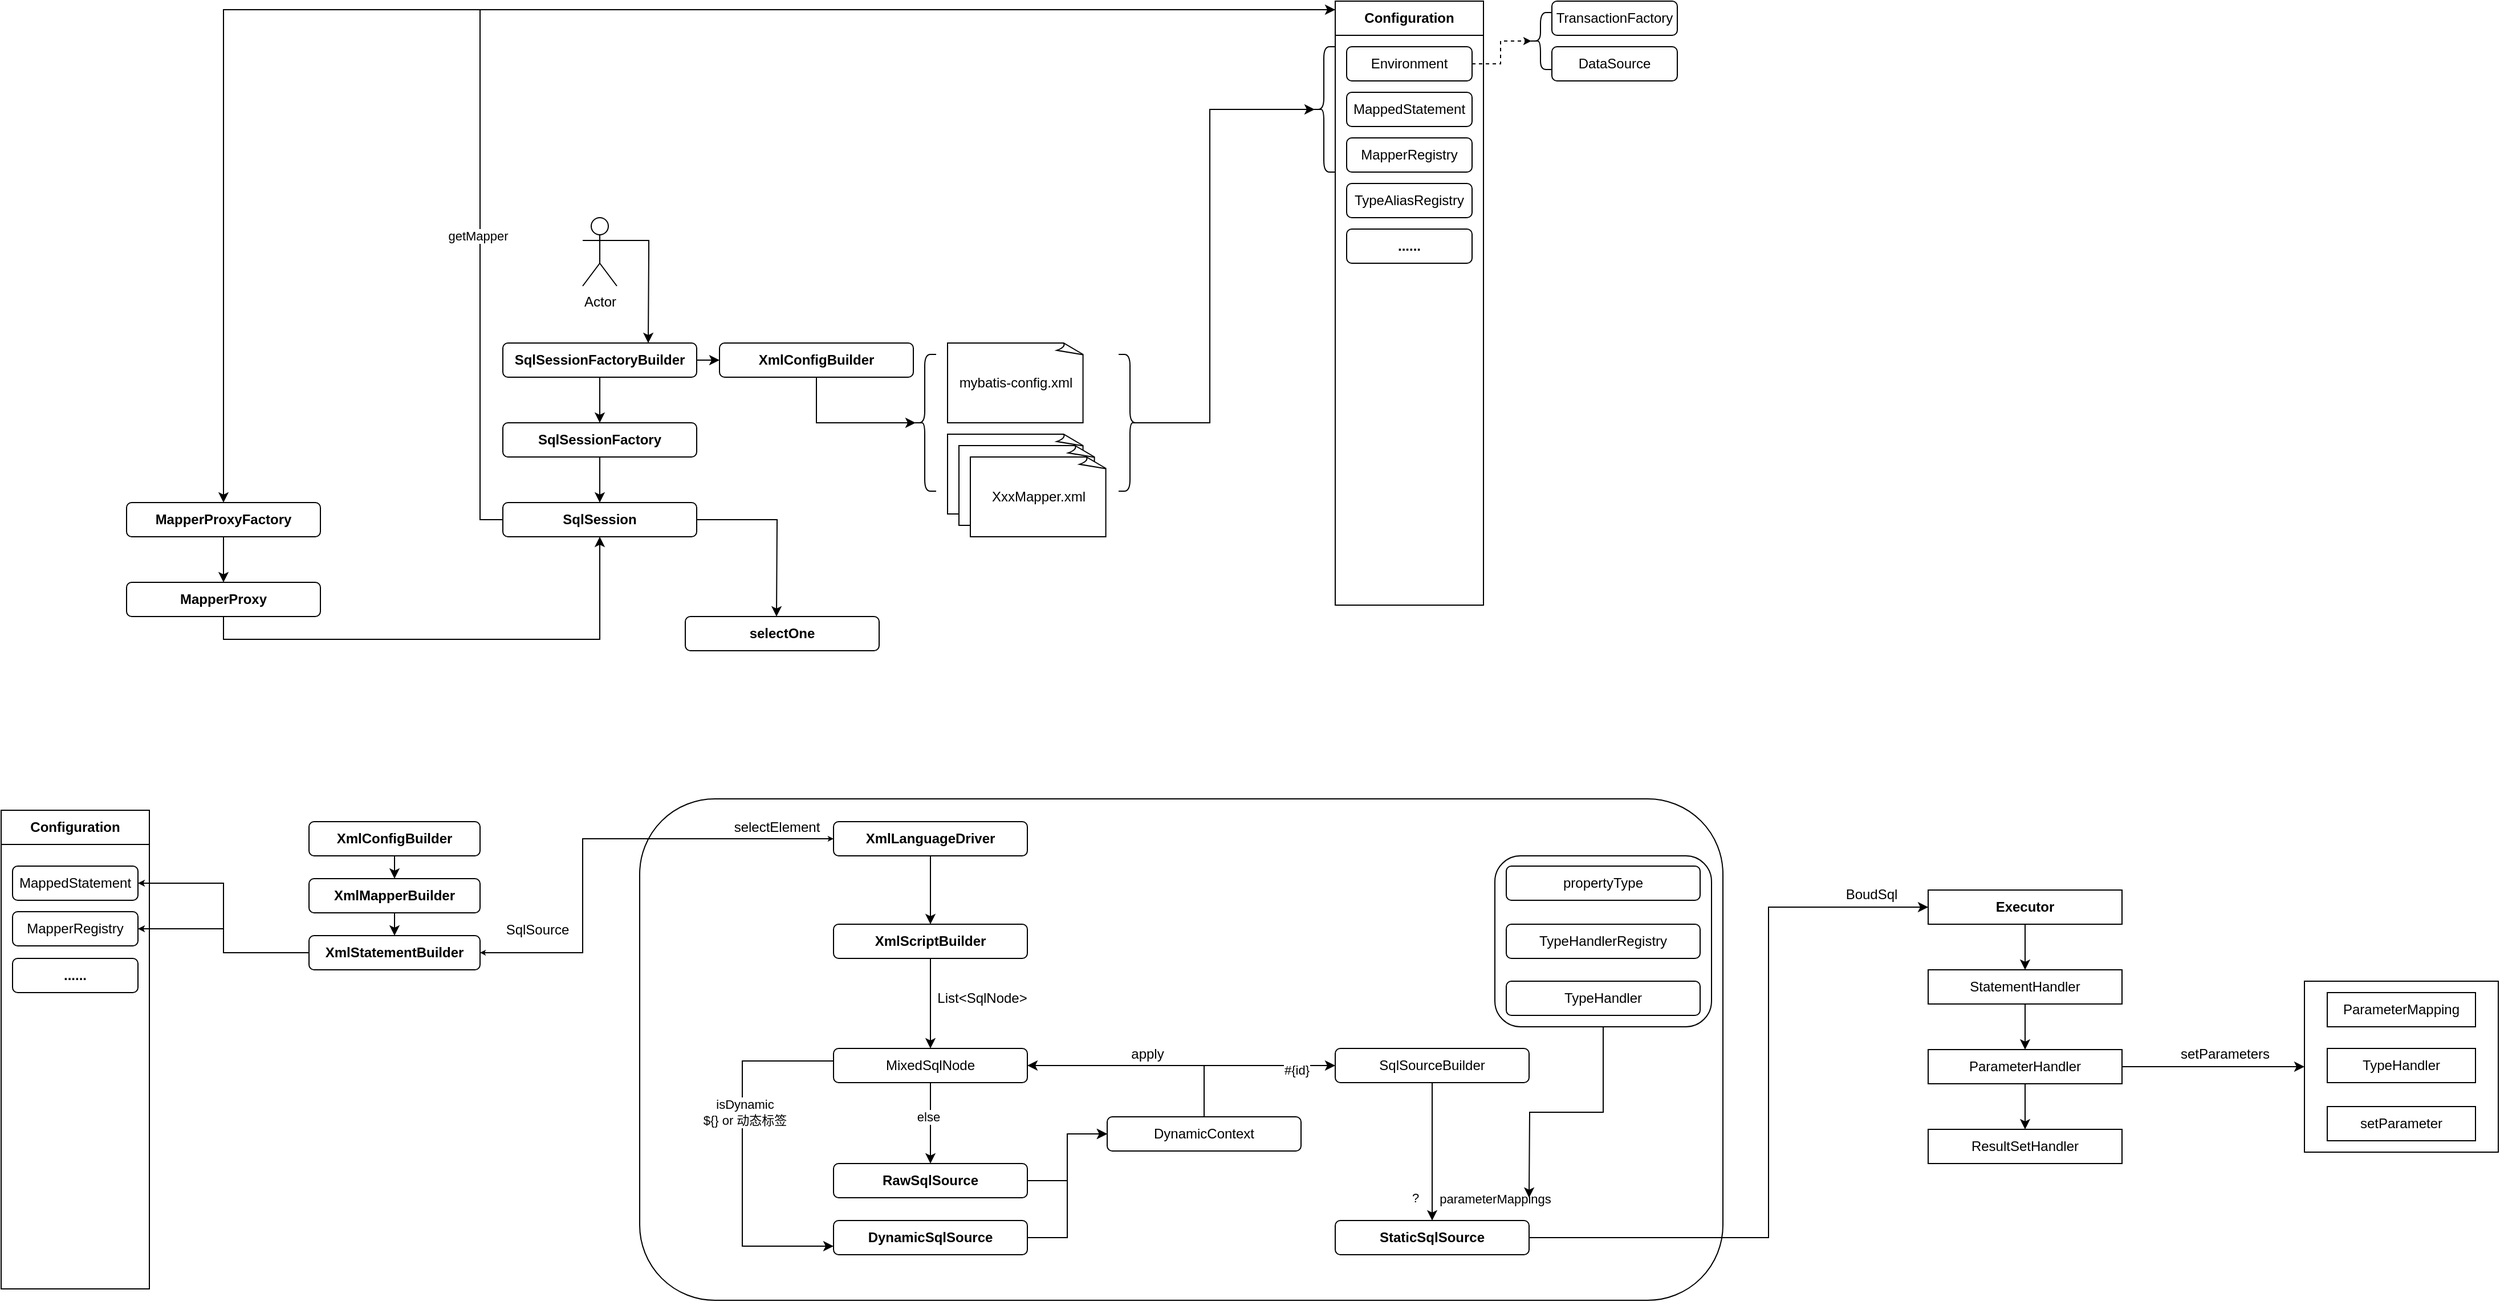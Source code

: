 <mxfile version="24.2.1" type="github">
  <diagram name="Page-1" id="2YBvvXClWsGukQMizWep">
    <mxGraphModel dx="3137" dy="1373" grid="1" gridSize="10" guides="1" tooltips="1" connect="1" arrows="1" fold="1" page="1" pageScale="1" pageWidth="850" pageHeight="1100" math="0" shadow="0">
      <root>
        <mxCell id="0" />
        <mxCell id="1" parent="0" />
        <mxCell id="CANW3-4VrP48GN7m0VIp-19" value="" style="verticalLabelPosition=bottom;verticalAlign=top;html=1;shape=mxgraph.basic.rect;fillColor2=none;strokeWidth=1;size=20;indent=5;" vertex="1" parent="1">
          <mxGeometry x="-330" y="790" width="130" height="390" as="geometry" />
        </mxCell>
        <mxCell id="CANW3-4VrP48GN7m0VIp-21" value="MappedStatement" style="rounded=1;whiteSpace=wrap;html=1;" vertex="1" parent="1">
          <mxGeometry x="-320" y="809" width="110" height="30" as="geometry" />
        </mxCell>
        <mxCell id="CANW3-4VrP48GN7m0VIp-22" value="MapperRegistry" style="rounded=1;whiteSpace=wrap;html=1;" vertex="1" parent="1">
          <mxGeometry x="-320" y="849" width="110" height="30" as="geometry" />
        </mxCell>
        <mxCell id="CANW3-4VrP48GN7m0VIp-26" value="&lt;b&gt;......&lt;/b&gt;" style="rounded=1;whiteSpace=wrap;html=1;" vertex="1" parent="1">
          <mxGeometry x="-320" y="890" width="110" height="30" as="geometry" />
        </mxCell>
        <mxCell id="HPmOz7iuE5RpzU_WbBUe-19" value="" style="rounded=1;whiteSpace=wrap;html=1;fillColor=none;" parent="1" vertex="1">
          <mxGeometry x="230" y="750" width="950" height="440" as="geometry" />
        </mxCell>
        <mxCell id="s4_db3RRF_GfCDhbXJha-46" style="edgeStyle=orthogonalEdgeStyle;rounded=0;orthogonalLoop=1;jettySize=auto;html=1;exitX=1;exitY=0.333;exitDx=0;exitDy=0;exitPerimeter=0;entryX=0.75;entryY=0;entryDx=0;entryDy=0;" parent="1" source="s4_db3RRF_GfCDhbXJha-1" target="s4_db3RRF_GfCDhbXJha-16" edge="1">
          <mxGeometry relative="1" as="geometry">
            <Array as="points">
              <mxPoint x="238" y="260" />
              <mxPoint x="238" y="270" />
            </Array>
          </mxGeometry>
        </mxCell>
        <mxCell id="s4_db3RRF_GfCDhbXJha-1" value="Actor" style="shape=umlActor;verticalLabelPosition=bottom;verticalAlign=top;html=1;outlineConnect=0;" parent="1" vertex="1">
          <mxGeometry x="180" y="240" width="30" height="60" as="geometry" />
        </mxCell>
        <mxCell id="s4_db3RRF_GfCDhbXJha-7" value="" style="verticalLabelPosition=bottom;verticalAlign=top;html=1;shape=mxgraph.basic.rect;fillColor2=none;strokeWidth=1;size=20;indent=5;" parent="1" vertex="1">
          <mxGeometry x="840" y="80" width="130" height="500" as="geometry" />
        </mxCell>
        <mxCell id="s4_db3RRF_GfCDhbXJha-40" style="edgeStyle=orthogonalEdgeStyle;rounded=0;orthogonalLoop=1;jettySize=auto;html=1;exitX=0;exitY=0.25;exitDx=0;exitDy=0;entryX=0.5;entryY=0;entryDx=0;entryDy=0;" parent="1" source="s4_db3RRF_GfCDhbXJha-9" target="s4_db3RRF_GfCDhbXJha-34" edge="1">
          <mxGeometry relative="1" as="geometry" />
        </mxCell>
        <mxCell id="s4_db3RRF_GfCDhbXJha-9" value="&lt;b&gt;Configuration&lt;/b&gt;" style="rounded=0;whiteSpace=wrap;html=1;" parent="1" vertex="1">
          <mxGeometry x="840" y="50" width="130" height="30" as="geometry" />
        </mxCell>
        <mxCell id="s4_db3RRF_GfCDhbXJha-10" value="MappedStatement" style="rounded=1;whiteSpace=wrap;html=1;" parent="1" vertex="1">
          <mxGeometry x="850" y="130" width="110" height="30" as="geometry" />
        </mxCell>
        <mxCell id="s4_db3RRF_GfCDhbXJha-11" value="MapperRegistry" style="rounded=1;whiteSpace=wrap;html=1;" parent="1" vertex="1">
          <mxGeometry x="850" y="170" width="110" height="30" as="geometry" />
        </mxCell>
        <mxCell id="s4_db3RRF_GfCDhbXJha-30" style="edgeStyle=orthogonalEdgeStyle;rounded=0;orthogonalLoop=1;jettySize=auto;html=1;exitX=1;exitY=0.5;exitDx=0;exitDy=0;entryX=0.1;entryY=0.5;entryDx=0;entryDy=0;entryPerimeter=0;strokeColor=default;dashed=1;endSize=4;startSize=4;" parent="1" source="s4_db3RRF_GfCDhbXJha-13" target="s4_db3RRF_GfCDhbXJha-31" edge="1">
          <mxGeometry relative="1" as="geometry">
            <mxPoint x="990" y="80" as="targetPoint" />
          </mxGeometry>
        </mxCell>
        <mxCell id="s4_db3RRF_GfCDhbXJha-13" value="Environment" style="rounded=1;whiteSpace=wrap;html=1;" parent="1" vertex="1">
          <mxGeometry x="850" y="90" width="110" height="30" as="geometry" />
        </mxCell>
        <mxCell id="s4_db3RRF_GfCDhbXJha-14" value="TypeAliasRegistry" style="rounded=1;whiteSpace=wrap;html=1;" parent="1" vertex="1">
          <mxGeometry x="850" y="210" width="110" height="30" as="geometry" />
        </mxCell>
        <mxCell id="s4_db3RRF_GfCDhbXJha-15" value="&lt;b&gt;......&lt;/b&gt;" style="rounded=1;whiteSpace=wrap;html=1;" parent="1" vertex="1">
          <mxGeometry x="850" y="250" width="110" height="30" as="geometry" />
        </mxCell>
        <mxCell id="s4_db3RRF_GfCDhbXJha-37" style="edgeStyle=orthogonalEdgeStyle;rounded=0;orthogonalLoop=1;jettySize=auto;html=1;exitX=0.5;exitY=1;exitDx=0;exitDy=0;entryX=0.5;entryY=0;entryDx=0;entryDy=0;" parent="1" source="s4_db3RRF_GfCDhbXJha-16" target="s4_db3RRF_GfCDhbXJha-32" edge="1">
          <mxGeometry relative="1" as="geometry" />
        </mxCell>
        <mxCell id="s4_db3RRF_GfCDhbXJha-48" style="edgeStyle=orthogonalEdgeStyle;rounded=0;orthogonalLoop=1;jettySize=auto;html=1;exitX=1;exitY=0.5;exitDx=0;exitDy=0;entryX=0;entryY=0.5;entryDx=0;entryDy=0;" parent="1" source="s4_db3RRF_GfCDhbXJha-16" target="s4_db3RRF_GfCDhbXJha-17" edge="1">
          <mxGeometry relative="1" as="geometry" />
        </mxCell>
        <mxCell id="s4_db3RRF_GfCDhbXJha-16" value="&lt;b&gt;SqlSessionFactoryBuilder&lt;/b&gt;" style="rounded=1;whiteSpace=wrap;html=1;" parent="1" vertex="1">
          <mxGeometry x="110" y="350" width="170" height="30" as="geometry" />
        </mxCell>
        <mxCell id="s4_db3RRF_GfCDhbXJha-17" value="&lt;b&gt;XmlConfigBuilder&lt;/b&gt;" style="rounded=1;whiteSpace=wrap;html=1;" parent="1" vertex="1">
          <mxGeometry x="300" y="350" width="170" height="30" as="geometry" />
        </mxCell>
        <mxCell id="s4_db3RRF_GfCDhbXJha-18" value="mybatis-config.xml" style="whiteSpace=wrap;html=1;shape=mxgraph.basic.document" parent="1" vertex="1">
          <mxGeometry x="500" y="350" width="120" height="70" as="geometry" />
        </mxCell>
        <mxCell id="s4_db3RRF_GfCDhbXJha-19" value="XxxMapper.xml" style="whiteSpace=wrap;html=1;shape=mxgraph.basic.document" parent="1" vertex="1">
          <mxGeometry x="500" y="430" width="120" height="70" as="geometry" />
        </mxCell>
        <mxCell id="s4_db3RRF_GfCDhbXJha-20" value="XxxMapper.xml" style="whiteSpace=wrap;html=1;shape=mxgraph.basic.document" parent="1" vertex="1">
          <mxGeometry x="510" y="440" width="120" height="70" as="geometry" />
        </mxCell>
        <mxCell id="s4_db3RRF_GfCDhbXJha-21" value="XxxMapper.xml" style="whiteSpace=wrap;html=1;shape=mxgraph.basic.document" parent="1" vertex="1">
          <mxGeometry x="520" y="450" width="120" height="70" as="geometry" />
        </mxCell>
        <mxCell id="s4_db3RRF_GfCDhbXJha-22" value="" style="shape=curlyBracket;whiteSpace=wrap;html=1;rounded=1;labelPosition=left;verticalLabelPosition=middle;align=right;verticalAlign=middle;" parent="1" vertex="1">
          <mxGeometry x="470" y="360" width="20" height="120" as="geometry" />
        </mxCell>
        <mxCell id="s4_db3RRF_GfCDhbXJha-23" style="edgeStyle=orthogonalEdgeStyle;rounded=0;orthogonalLoop=1;jettySize=auto;html=1;exitX=0.5;exitY=1;exitDx=0;exitDy=0;entryX=0.1;entryY=0.5;entryDx=0;entryDy=0;entryPerimeter=0;" parent="1" source="s4_db3RRF_GfCDhbXJha-17" target="s4_db3RRF_GfCDhbXJha-22" edge="1">
          <mxGeometry relative="1" as="geometry">
            <Array as="points">
              <mxPoint x="385" y="420" />
            </Array>
          </mxGeometry>
        </mxCell>
        <mxCell id="s4_db3RRF_GfCDhbXJha-24" value="" style="shape=curlyBracket;whiteSpace=wrap;html=1;rounded=1;flipH=1;labelPosition=right;verticalLabelPosition=middle;align=left;verticalAlign=middle;" parent="1" vertex="1">
          <mxGeometry x="650" y="360" width="20" height="120" as="geometry" />
        </mxCell>
        <mxCell id="s4_db3RRF_GfCDhbXJha-26" value="" style="shape=curlyBracket;whiteSpace=wrap;html=1;rounded=1;labelPosition=left;verticalLabelPosition=middle;align=right;verticalAlign=middle;" parent="1" vertex="1">
          <mxGeometry x="820" y="90" width="20" height="110" as="geometry" />
        </mxCell>
        <mxCell id="s4_db3RRF_GfCDhbXJha-27" style="edgeStyle=orthogonalEdgeStyle;rounded=0;orthogonalLoop=1;jettySize=auto;html=1;exitX=0.1;exitY=0.5;exitDx=0;exitDy=0;exitPerimeter=0;entryX=0.1;entryY=0.5;entryDx=0;entryDy=0;entryPerimeter=0;" parent="1" source="s4_db3RRF_GfCDhbXJha-24" target="s4_db3RRF_GfCDhbXJha-26" edge="1">
          <mxGeometry relative="1" as="geometry">
            <Array as="points">
              <mxPoint x="730" y="420" />
              <mxPoint x="730" y="145" />
            </Array>
          </mxGeometry>
        </mxCell>
        <mxCell id="s4_db3RRF_GfCDhbXJha-28" value="TransactionFactory" style="rounded=1;whiteSpace=wrap;html=1;" parent="1" vertex="1">
          <mxGeometry x="1030" y="50" width="110" height="30" as="geometry" />
        </mxCell>
        <mxCell id="s4_db3RRF_GfCDhbXJha-29" value="DataSource" style="rounded=1;whiteSpace=wrap;html=1;" parent="1" vertex="1">
          <mxGeometry x="1030" y="90" width="110" height="30" as="geometry" />
        </mxCell>
        <mxCell id="s4_db3RRF_GfCDhbXJha-31" value="" style="shape=curlyBracket;whiteSpace=wrap;html=1;rounded=1;labelPosition=left;verticalLabelPosition=middle;align=right;verticalAlign=middle;" parent="1" vertex="1">
          <mxGeometry x="1010" y="60" width="20" height="50" as="geometry" />
        </mxCell>
        <mxCell id="s4_db3RRF_GfCDhbXJha-38" style="edgeStyle=orthogonalEdgeStyle;rounded=0;orthogonalLoop=1;jettySize=auto;html=1;exitX=0.5;exitY=1;exitDx=0;exitDy=0;entryX=0.5;entryY=0;entryDx=0;entryDy=0;" parent="1" source="s4_db3RRF_GfCDhbXJha-32" target="s4_db3RRF_GfCDhbXJha-33" edge="1">
          <mxGeometry relative="1" as="geometry" />
        </mxCell>
        <mxCell id="s4_db3RRF_GfCDhbXJha-32" value="&lt;b&gt;SqlSessionFactory&lt;/b&gt;" style="rounded=1;whiteSpace=wrap;html=1;" parent="1" vertex="1">
          <mxGeometry x="110" y="420" width="170" height="30" as="geometry" />
        </mxCell>
        <mxCell id="s4_db3RRF_GfCDhbXJha-39" style="edgeStyle=orthogonalEdgeStyle;rounded=0;orthogonalLoop=1;jettySize=auto;html=1;exitX=0;exitY=0.5;exitDx=0;exitDy=0;entryX=0;entryY=0.25;entryDx=0;entryDy=0;" parent="1" source="s4_db3RRF_GfCDhbXJha-33" target="s4_db3RRF_GfCDhbXJha-9" edge="1">
          <mxGeometry relative="1" as="geometry">
            <mxPoint x="86" y="120" as="targetPoint" />
          </mxGeometry>
        </mxCell>
        <mxCell id="s4_db3RRF_GfCDhbXJha-41" value="getMapper" style="edgeLabel;html=1;align=center;verticalAlign=middle;resizable=0;points=[];" parent="s4_db3RRF_GfCDhbXJha-39" vertex="1" connectable="0">
          <mxGeometry x="-0.558" y="2" relative="1" as="geometry">
            <mxPoint as="offset" />
          </mxGeometry>
        </mxCell>
        <mxCell id="s4_db3RRF_GfCDhbXJha-44" style="edgeStyle=orthogonalEdgeStyle;rounded=0;orthogonalLoop=1;jettySize=auto;html=1;exitX=1;exitY=0.5;exitDx=0;exitDy=0;" parent="1" source="s4_db3RRF_GfCDhbXJha-33" edge="1">
          <mxGeometry relative="1" as="geometry">
            <mxPoint x="350" y="590" as="targetPoint" />
          </mxGeometry>
        </mxCell>
        <mxCell id="s4_db3RRF_GfCDhbXJha-33" value="&lt;b&gt;SqlSession&lt;/b&gt;" style="rounded=1;whiteSpace=wrap;html=1;" parent="1" vertex="1">
          <mxGeometry x="110" y="490" width="170" height="30" as="geometry" />
        </mxCell>
        <mxCell id="s4_db3RRF_GfCDhbXJha-43" style="edgeStyle=orthogonalEdgeStyle;rounded=0;orthogonalLoop=1;jettySize=auto;html=1;exitX=0.5;exitY=1;exitDx=0;exitDy=0;entryX=0.5;entryY=0;entryDx=0;entryDy=0;" parent="1" source="s4_db3RRF_GfCDhbXJha-34" target="s4_db3RRF_GfCDhbXJha-35" edge="1">
          <mxGeometry relative="1" as="geometry" />
        </mxCell>
        <mxCell id="s4_db3RRF_GfCDhbXJha-34" value="&lt;b&gt;MapperProxyFactory&lt;/b&gt;" style="rounded=1;whiteSpace=wrap;html=1;" parent="1" vertex="1">
          <mxGeometry x="-220" y="490" width="170" height="30" as="geometry" />
        </mxCell>
        <mxCell id="s4_db3RRF_GfCDhbXJha-36" style="edgeStyle=orthogonalEdgeStyle;rounded=0;orthogonalLoop=1;jettySize=auto;html=1;exitX=0.5;exitY=1;exitDx=0;exitDy=0;entryX=0.5;entryY=1;entryDx=0;entryDy=0;" parent="1" source="s4_db3RRF_GfCDhbXJha-35" target="s4_db3RRF_GfCDhbXJha-33" edge="1">
          <mxGeometry relative="1" as="geometry" />
        </mxCell>
        <mxCell id="s4_db3RRF_GfCDhbXJha-35" value="&lt;b&gt;MapperProxy&lt;/b&gt;" style="rounded=1;whiteSpace=wrap;html=1;" parent="1" vertex="1">
          <mxGeometry x="-220" y="560" width="170" height="30" as="geometry" />
        </mxCell>
        <mxCell id="s4_db3RRF_GfCDhbXJha-45" value="&lt;b&gt;selectOne&lt;/b&gt;" style="rounded=1;whiteSpace=wrap;html=1;" parent="1" vertex="1">
          <mxGeometry x="270" y="590" width="170" height="30" as="geometry" />
        </mxCell>
        <mxCell id="CANW3-4VrP48GN7m0VIp-11" style="edgeStyle=orthogonalEdgeStyle;rounded=0;orthogonalLoop=1;jettySize=auto;html=1;exitX=0.5;exitY=1;exitDx=0;exitDy=0;entryX=0.5;entryY=0;entryDx=0;entryDy=0;" edge="1" parent="1" source="HPmOz7iuE5RpzU_WbBUe-1" target="CANW3-4VrP48GN7m0VIp-9">
          <mxGeometry relative="1" as="geometry" />
        </mxCell>
        <mxCell id="HPmOz7iuE5RpzU_WbBUe-1" value="&lt;b&gt;XmlConfigBuilder&lt;/b&gt;" style="rounded=1;whiteSpace=wrap;html=1;" parent="1" vertex="1">
          <mxGeometry x="-60" y="770" width="150" height="30" as="geometry" />
        </mxCell>
        <mxCell id="HPmOz7iuE5RpzU_WbBUe-25" style="edgeStyle=orthogonalEdgeStyle;rounded=0;orthogonalLoop=1;jettySize=auto;html=1;exitX=0.5;exitY=1;exitDx=0;exitDy=0;entryX=0.5;entryY=0;entryDx=0;entryDy=0;" parent="1" source="HPmOz7iuE5RpzU_WbBUe-2" target="HPmOz7iuE5RpzU_WbBUe-3" edge="1">
          <mxGeometry relative="1" as="geometry" />
        </mxCell>
        <mxCell id="CANW3-4VrP48GN7m0VIp-13" style="edgeStyle=orthogonalEdgeStyle;rounded=0;orthogonalLoop=1;jettySize=auto;html=1;exitX=0;exitY=0.5;exitDx=0;exitDy=0;entryX=1;entryY=0.5;entryDx=0;entryDy=0;targetPerimeterSpacing=0;startArrow=classic;startFill=1;endSize=2;startSize=2;" edge="1" parent="1" source="HPmOz7iuE5RpzU_WbBUe-2" target="CANW3-4VrP48GN7m0VIp-10">
          <mxGeometry relative="1" as="geometry">
            <Array as="points">
              <mxPoint x="180" y="785" />
              <mxPoint x="180" y="885" />
            </Array>
          </mxGeometry>
        </mxCell>
        <mxCell id="HPmOz7iuE5RpzU_WbBUe-2" value="&lt;b&gt;XmlLanguageDriver&lt;/b&gt;" style="rounded=1;whiteSpace=wrap;html=1;" parent="1" vertex="1">
          <mxGeometry x="400" y="770" width="170" height="30" as="geometry" />
        </mxCell>
        <mxCell id="HPmOz7iuE5RpzU_WbBUe-23" style="edgeStyle=orthogonalEdgeStyle;rounded=0;orthogonalLoop=1;jettySize=auto;html=1;exitX=0.5;exitY=1;exitDx=0;exitDy=0;entryX=0.5;entryY=0;entryDx=0;entryDy=0;" parent="1" source="HPmOz7iuE5RpzU_WbBUe-3" target="HPmOz7iuE5RpzU_WbBUe-7" edge="1">
          <mxGeometry relative="1" as="geometry" />
        </mxCell>
        <mxCell id="HPmOz7iuE5RpzU_WbBUe-3" value="&lt;b&gt;XmlScriptBuilder&lt;/b&gt;" style="rounded=1;whiteSpace=wrap;html=1;" parent="1" vertex="1">
          <mxGeometry x="400" y="860" width="170" height="30" as="geometry" />
        </mxCell>
        <mxCell id="HPmOz7iuE5RpzU_WbBUe-13" style="edgeStyle=orthogonalEdgeStyle;rounded=0;orthogonalLoop=1;jettySize=auto;html=1;exitX=1;exitY=0.5;exitDx=0;exitDy=0;entryX=0;entryY=0.5;entryDx=0;entryDy=0;" parent="1" source="HPmOz7iuE5RpzU_WbBUe-4" target="HPmOz7iuE5RpzU_WbBUe-6" edge="1">
          <mxGeometry relative="1" as="geometry" />
        </mxCell>
        <mxCell id="HPmOz7iuE5RpzU_WbBUe-4" value="&lt;b&gt;RawSqlSource&lt;/b&gt;" style="rounded=1;whiteSpace=wrap;html=1;" parent="1" vertex="1">
          <mxGeometry x="400" y="1070" width="170" height="30" as="geometry" />
        </mxCell>
        <mxCell id="CANW3-4VrP48GN7m0VIp-41" style="edgeStyle=orthogonalEdgeStyle;rounded=0;orthogonalLoop=1;jettySize=auto;html=1;exitX=1;exitY=0.5;exitDx=0;exitDy=0;entryX=0;entryY=0.5;entryDx=0;entryDy=0;" edge="1" parent="1" source="HPmOz7iuE5RpzU_WbBUe-5" target="CANW3-4VrP48GN7m0VIp-37">
          <mxGeometry relative="1" as="geometry">
            <Array as="points">
              <mxPoint x="1220" y="1135" />
              <mxPoint x="1220" y="845" />
            </Array>
          </mxGeometry>
        </mxCell>
        <mxCell id="HPmOz7iuE5RpzU_WbBUe-5" value="&lt;b&gt;StaticSqlSource&lt;/b&gt;" style="rounded=1;whiteSpace=wrap;html=1;" parent="1" vertex="1">
          <mxGeometry x="840" y="1120" width="170" height="30" as="geometry" />
        </mxCell>
        <mxCell id="HPmOz7iuE5RpzU_WbBUe-17" style="edgeStyle=orthogonalEdgeStyle;rounded=0;orthogonalLoop=1;jettySize=auto;html=1;exitX=0.5;exitY=0;exitDx=0;exitDy=0;entryX=1;entryY=0.5;entryDx=0;entryDy=0;" parent="1" source="HPmOz7iuE5RpzU_WbBUe-6" target="HPmOz7iuE5RpzU_WbBUe-7" edge="1">
          <mxGeometry relative="1" as="geometry" />
        </mxCell>
        <mxCell id="CANW3-4VrP48GN7m0VIp-16" style="edgeStyle=orthogonalEdgeStyle;rounded=0;orthogonalLoop=1;jettySize=auto;html=1;exitX=0.5;exitY=0;exitDx=0;exitDy=0;entryX=0;entryY=0.5;entryDx=0;entryDy=0;" edge="1" parent="1" source="HPmOz7iuE5RpzU_WbBUe-6" target="CANW3-4VrP48GN7m0VIp-14">
          <mxGeometry relative="1" as="geometry" />
        </mxCell>
        <mxCell id="HPmOz7iuE5RpzU_WbBUe-6" value="DynamicContext" style="rounded=1;whiteSpace=wrap;html=1;" parent="1" vertex="1">
          <mxGeometry x="640" y="1029" width="170" height="30" as="geometry" />
        </mxCell>
        <mxCell id="HPmOz7iuE5RpzU_WbBUe-24" style="edgeStyle=orthogonalEdgeStyle;rounded=0;orthogonalLoop=1;jettySize=auto;html=1;exitX=0;exitY=0.25;exitDx=0;exitDy=0;entryX=0;entryY=0.75;entryDx=0;entryDy=0;" parent="1" source="HPmOz7iuE5RpzU_WbBUe-7" target="CANW3-4VrP48GN7m0VIp-3" edge="1">
          <mxGeometry relative="1" as="geometry">
            <Array as="points">
              <mxPoint x="400" y="980" />
              <mxPoint x="320" y="980" />
              <mxPoint x="320" y="1143" />
            </Array>
          </mxGeometry>
        </mxCell>
        <mxCell id="CANW3-4VrP48GN7m0VIp-1" value="isDynamic&lt;div&gt;${} or 动态标签&lt;/div&gt;" style="edgeLabel;html=1;align=center;verticalAlign=middle;resizable=0;points=[];" vertex="1" connectable="0" parent="HPmOz7iuE5RpzU_WbBUe-24">
          <mxGeometry x="-0.211" y="2" relative="1" as="geometry">
            <mxPoint as="offset" />
          </mxGeometry>
        </mxCell>
        <mxCell id="CANW3-4VrP48GN7m0VIp-6" style="edgeStyle=orthogonalEdgeStyle;rounded=0;orthogonalLoop=1;jettySize=auto;html=1;exitX=0.5;exitY=1;exitDx=0;exitDy=0;" edge="1" parent="1" source="HPmOz7iuE5RpzU_WbBUe-7" target="HPmOz7iuE5RpzU_WbBUe-4">
          <mxGeometry relative="1" as="geometry" />
        </mxCell>
        <mxCell id="CANW3-4VrP48GN7m0VIp-7" value="else" style="edgeLabel;html=1;align=center;verticalAlign=middle;resizable=0;points=[];" vertex="1" connectable="0" parent="CANW3-4VrP48GN7m0VIp-6">
          <mxGeometry x="-0.155" y="-2" relative="1" as="geometry">
            <mxPoint as="offset" />
          </mxGeometry>
        </mxCell>
        <mxCell id="HPmOz7iuE5RpzU_WbBUe-7" value="MixedSqlNode" style="rounded=1;whiteSpace=wrap;html=1;" parent="1" vertex="1">
          <mxGeometry x="400" y="969" width="170" height="30" as="geometry" />
        </mxCell>
        <mxCell id="HPmOz7iuE5RpzU_WbBUe-9" value="apply" style="text;html=1;align=center;verticalAlign=middle;resizable=0;points=[];autosize=1;strokeColor=none;fillColor=none;" parent="1" vertex="1">
          <mxGeometry x="650" y="959" width="50" height="30" as="geometry" />
        </mxCell>
        <mxCell id="HPmOz7iuE5RpzU_WbBUe-12" value="selectElement" style="text;html=1;align=center;verticalAlign=middle;resizable=0;points=[];autosize=1;strokeColor=none;fillColor=none;" parent="1" vertex="1">
          <mxGeometry x="300" y="760" width="100" height="30" as="geometry" />
        </mxCell>
        <mxCell id="HPmOz7iuE5RpzU_WbBUe-14" value="List&amp;lt;SqlNode&lt;span style=&quot;background-color: initial;&quot;&gt;&amp;gt;&lt;/span&gt;" style="text;html=1;align=center;verticalAlign=middle;resizable=0;points=[];autosize=1;strokeColor=none;fillColor=none;" parent="1" vertex="1">
          <mxGeometry x="480" y="910" width="100" height="30" as="geometry" />
        </mxCell>
        <mxCell id="HPmOz7iuE5RpzU_WbBUe-22" value="SqlSource" style="text;html=1;align=center;verticalAlign=middle;resizable=0;points=[];autosize=1;strokeColor=none;fillColor=none;" parent="1" vertex="1">
          <mxGeometry x="100" y="850" width="80" height="30" as="geometry" />
        </mxCell>
        <mxCell id="CANW3-4VrP48GN7m0VIp-8" style="edgeStyle=orthogonalEdgeStyle;rounded=0;orthogonalLoop=1;jettySize=auto;html=1;exitX=1;exitY=0.5;exitDx=0;exitDy=0;entryX=0;entryY=0.5;entryDx=0;entryDy=0;" edge="1" parent="1" source="CANW3-4VrP48GN7m0VIp-3" target="HPmOz7iuE5RpzU_WbBUe-6">
          <mxGeometry relative="1" as="geometry" />
        </mxCell>
        <mxCell id="CANW3-4VrP48GN7m0VIp-3" value="&lt;b&gt;DynamicSqlSource&lt;/b&gt;" style="rounded=1;whiteSpace=wrap;html=1;" vertex="1" parent="1">
          <mxGeometry x="400" y="1120" width="170" height="30" as="geometry" />
        </mxCell>
        <mxCell id="CANW3-4VrP48GN7m0VIp-12" style="edgeStyle=orthogonalEdgeStyle;rounded=0;orthogonalLoop=1;jettySize=auto;html=1;exitX=0.5;exitY=1;exitDx=0;exitDy=0;entryX=0.5;entryY=0;entryDx=0;entryDy=0;" edge="1" parent="1" source="CANW3-4VrP48GN7m0VIp-9" target="CANW3-4VrP48GN7m0VIp-10">
          <mxGeometry relative="1" as="geometry" />
        </mxCell>
        <mxCell id="CANW3-4VrP48GN7m0VIp-9" value="&lt;b&gt;XmlMapperBuilder&lt;/b&gt;" style="rounded=1;whiteSpace=wrap;html=1;" vertex="1" parent="1">
          <mxGeometry x="-60" y="820" width="150" height="30" as="geometry" />
        </mxCell>
        <mxCell id="CANW3-4VrP48GN7m0VIp-30" style="edgeStyle=orthogonalEdgeStyle;rounded=0;orthogonalLoop=1;jettySize=auto;html=1;exitX=0;exitY=0.5;exitDx=0;exitDy=0;entryX=1;entryY=0.5;entryDx=0;entryDy=0;endSize=3;" edge="1" parent="1" source="CANW3-4VrP48GN7m0VIp-10" target="CANW3-4VrP48GN7m0VIp-21">
          <mxGeometry relative="1" as="geometry" />
        </mxCell>
        <mxCell id="CANW3-4VrP48GN7m0VIp-31" style="edgeStyle=orthogonalEdgeStyle;rounded=0;orthogonalLoop=1;jettySize=auto;html=1;exitX=0;exitY=0.5;exitDx=0;exitDy=0;entryX=1;entryY=0.5;entryDx=0;entryDy=0;endSize=3;" edge="1" parent="1" source="CANW3-4VrP48GN7m0VIp-10" target="CANW3-4VrP48GN7m0VIp-22">
          <mxGeometry relative="1" as="geometry" />
        </mxCell>
        <mxCell id="CANW3-4VrP48GN7m0VIp-10" value="&lt;b&gt;XmlStatementBuilder&lt;/b&gt;" style="rounded=1;whiteSpace=wrap;html=1;" vertex="1" parent="1">
          <mxGeometry x="-60" y="870" width="150" height="30" as="geometry" />
        </mxCell>
        <mxCell id="CANW3-4VrP48GN7m0VIp-17" style="edgeStyle=orthogonalEdgeStyle;rounded=0;orthogonalLoop=1;jettySize=auto;html=1;exitX=0.5;exitY=1;exitDx=0;exitDy=0;entryX=0.5;entryY=0;entryDx=0;entryDy=0;" edge="1" parent="1" source="CANW3-4VrP48GN7m0VIp-14" target="HPmOz7iuE5RpzU_WbBUe-5">
          <mxGeometry relative="1" as="geometry" />
        </mxCell>
        <mxCell id="CANW3-4VrP48GN7m0VIp-32" value="#{id}" style="edgeLabel;html=1;align=center;verticalAlign=middle;resizable=0;points=[];" vertex="1" connectable="0" parent="CANW3-4VrP48GN7m0VIp-17">
          <mxGeometry x="-0.301" relative="1" as="geometry">
            <mxPoint x="-119" y="-54" as="offset" />
          </mxGeometry>
        </mxCell>
        <mxCell id="CANW3-4VrP48GN7m0VIp-34" value="parameterMappings" style="edgeLabel;html=1;align=center;verticalAlign=middle;resizable=0;points=[];" vertex="1" connectable="0" parent="CANW3-4VrP48GN7m0VIp-17">
          <mxGeometry x="-0.301" relative="1" as="geometry">
            <mxPoint x="55" y="59" as="offset" />
          </mxGeometry>
        </mxCell>
        <mxCell id="CANW3-4VrP48GN7m0VIp-35" value="?" style="edgeLabel;html=1;align=center;verticalAlign=middle;resizable=0;points=[];" vertex="1" connectable="0" parent="CANW3-4VrP48GN7m0VIp-17">
          <mxGeometry x="0.12" relative="1" as="geometry">
            <mxPoint x="-15" y="33" as="offset" />
          </mxGeometry>
        </mxCell>
        <mxCell id="CANW3-4VrP48GN7m0VIp-14" value="SqlSourceBuilder" style="rounded=1;whiteSpace=wrap;html=1;" vertex="1" parent="1">
          <mxGeometry x="840" y="969" width="170" height="30" as="geometry" />
        </mxCell>
        <mxCell id="CANW3-4VrP48GN7m0VIp-20" value="&lt;b&gt;Configuration&lt;/b&gt;" style="rounded=0;whiteSpace=wrap;html=1;" vertex="1" parent="1">
          <mxGeometry x="-330" y="760" width="130" height="30" as="geometry" />
        </mxCell>
        <mxCell id="CANW3-4VrP48GN7m0VIp-43" style="edgeStyle=orthogonalEdgeStyle;rounded=0;orthogonalLoop=1;jettySize=auto;html=1;exitX=0.5;exitY=1;exitDx=0;exitDy=0;entryX=0.5;entryY=0;entryDx=0;entryDy=0;" edge="1" parent="1" source="CANW3-4VrP48GN7m0VIp-37" target="CANW3-4VrP48GN7m0VIp-38">
          <mxGeometry relative="1" as="geometry" />
        </mxCell>
        <mxCell id="CANW3-4VrP48GN7m0VIp-37" value="&lt;b&gt;Executor&lt;/b&gt;" style="rounded=1;whiteSpace=wrap;html=1;arcSize=0;" vertex="1" parent="1">
          <mxGeometry x="1360" y="830" width="170" height="30" as="geometry" />
        </mxCell>
        <mxCell id="CANW3-4VrP48GN7m0VIp-44" style="edgeStyle=orthogonalEdgeStyle;rounded=0;orthogonalLoop=1;jettySize=auto;html=1;exitX=0.5;exitY=1;exitDx=0;exitDy=0;entryX=0.5;entryY=0;entryDx=0;entryDy=0;" edge="1" parent="1" source="CANW3-4VrP48GN7m0VIp-38" target="CANW3-4VrP48GN7m0VIp-39">
          <mxGeometry relative="1" as="geometry" />
        </mxCell>
        <mxCell id="CANW3-4VrP48GN7m0VIp-38" value="StatementHandler" style="rounded=1;whiteSpace=wrap;html=1;arcSize=0;" vertex="1" parent="1">
          <mxGeometry x="1360" y="900" width="170" height="30" as="geometry" />
        </mxCell>
        <mxCell id="CANW3-4VrP48GN7m0VIp-46" style="edgeStyle=orthogonalEdgeStyle;rounded=0;orthogonalLoop=1;jettySize=auto;html=1;exitX=1;exitY=0.5;exitDx=0;exitDy=0;" edge="1" parent="1" source="CANW3-4VrP48GN7m0VIp-39" target="CANW3-4VrP48GN7m0VIp-45">
          <mxGeometry relative="1" as="geometry" />
        </mxCell>
        <mxCell id="CANW3-4VrP48GN7m0VIp-55" style="edgeStyle=orthogonalEdgeStyle;rounded=0;orthogonalLoop=1;jettySize=auto;html=1;exitX=0.5;exitY=1;exitDx=0;exitDy=0;entryX=0.5;entryY=0;entryDx=0;entryDy=0;" edge="1" parent="1" source="CANW3-4VrP48GN7m0VIp-39" target="CANW3-4VrP48GN7m0VIp-40">
          <mxGeometry relative="1" as="geometry" />
        </mxCell>
        <mxCell id="CANW3-4VrP48GN7m0VIp-39" value="ParameterHandler" style="rounded=1;whiteSpace=wrap;html=1;arcSize=0;" vertex="1" parent="1">
          <mxGeometry x="1360" y="970" width="170" height="30" as="geometry" />
        </mxCell>
        <mxCell id="CANW3-4VrP48GN7m0VIp-40" value="ResultSetHandler" style="rounded=1;whiteSpace=wrap;html=1;arcSize=0;" vertex="1" parent="1">
          <mxGeometry x="1360" y="1040" width="170" height="30" as="geometry" />
        </mxCell>
        <mxCell id="CANW3-4VrP48GN7m0VIp-42" value="BoudSql" style="text;html=1;align=center;verticalAlign=middle;resizable=0;points=[];autosize=1;strokeColor=none;fillColor=none;" vertex="1" parent="1">
          <mxGeometry x="1275" y="819" width="70" height="30" as="geometry" />
        </mxCell>
        <mxCell id="CANW3-4VrP48GN7m0VIp-45" value="" style="rounded=1;whiteSpace=wrap;html=1;arcSize=0;" vertex="1" parent="1">
          <mxGeometry x="1690" y="910" width="170" height="150" as="geometry" />
        </mxCell>
        <mxCell id="CANW3-4VrP48GN7m0VIp-48" value="setParameters" style="text;html=1;align=center;verticalAlign=middle;resizable=0;points=[];autosize=1;strokeColor=none;fillColor=none;" vertex="1" parent="1">
          <mxGeometry x="1570" y="959" width="100" height="30" as="geometry" />
        </mxCell>
        <mxCell id="CANW3-4VrP48GN7m0VIp-49" value="ParameterMapping" style="rounded=1;whiteSpace=wrap;html=1;arcSize=0;" vertex="1" parent="1">
          <mxGeometry x="1710" y="920" width="130" height="30" as="geometry" />
        </mxCell>
        <mxCell id="CANW3-4VrP48GN7m0VIp-50" value="TypeHandler" style="rounded=1;whiteSpace=wrap;html=1;arcSize=0;" vertex="1" parent="1">
          <mxGeometry x="1710" y="969" width="130" height="30" as="geometry" />
        </mxCell>
        <mxCell id="CANW3-4VrP48GN7m0VIp-51" value="setParameter" style="rounded=1;whiteSpace=wrap;html=1;arcSize=0;" vertex="1" parent="1">
          <mxGeometry x="1710" y="1020" width="130" height="30" as="geometry" />
        </mxCell>
        <mxCell id="CANW3-4VrP48GN7m0VIp-59" style="edgeStyle=orthogonalEdgeStyle;rounded=0;orthogonalLoop=1;jettySize=auto;html=1;exitX=0.5;exitY=1;exitDx=0;exitDy=0;" edge="1" parent="1" source="CANW3-4VrP48GN7m0VIp-57">
          <mxGeometry relative="1" as="geometry">
            <mxPoint x="1010" y="1100" as="targetPoint" />
          </mxGeometry>
        </mxCell>
        <mxCell id="CANW3-4VrP48GN7m0VIp-57" value="" style="rounded=1;whiteSpace=wrap;html=1;" vertex="1" parent="1">
          <mxGeometry x="980" y="800" width="190" height="150" as="geometry" />
        </mxCell>
        <mxCell id="CANW3-4VrP48GN7m0VIp-53" value="propertyType" style="rounded=1;whiteSpace=wrap;html=1;" vertex="1" parent="1">
          <mxGeometry x="990" y="809" width="170" height="30" as="geometry" />
        </mxCell>
        <mxCell id="CANW3-4VrP48GN7m0VIp-54" value="TypeHandlerRegistry" style="rounded=1;whiteSpace=wrap;html=1;" vertex="1" parent="1">
          <mxGeometry x="990" y="860" width="170" height="30" as="geometry" />
        </mxCell>
        <mxCell id="CANW3-4VrP48GN7m0VIp-56" value="TypeHandler" style="rounded=1;whiteSpace=wrap;html=1;" vertex="1" parent="1">
          <mxGeometry x="990" y="910" width="170" height="30" as="geometry" />
        </mxCell>
      </root>
    </mxGraphModel>
  </diagram>
</mxfile>
